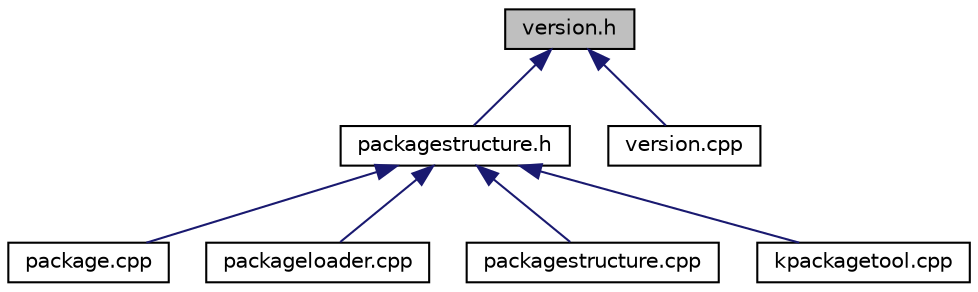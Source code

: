 digraph "version.h"
{
  edge [fontname="Helvetica",fontsize="10",labelfontname="Helvetica",labelfontsize="10"];
  node [fontname="Helvetica",fontsize="10",shape=record];
  Node3 [label="version.h",height=0.2,width=0.4,color="black", fillcolor="grey75", style="filled", fontcolor="black"];
  Node3 -> Node4 [dir="back",color="midnightblue",fontsize="10",style="solid",fontname="Helvetica"];
  Node4 [label="packagestructure.h",height=0.2,width=0.4,color="black", fillcolor="white", style="filled",URL="$packagestructure_8h_source.html"];
  Node4 -> Node5 [dir="back",color="midnightblue",fontsize="10",style="solid",fontname="Helvetica"];
  Node5 [label="package.cpp",height=0.2,width=0.4,color="black", fillcolor="white", style="filled",URL="$package_8cpp_source.html"];
  Node4 -> Node6 [dir="back",color="midnightblue",fontsize="10",style="solid",fontname="Helvetica"];
  Node6 [label="packageloader.cpp",height=0.2,width=0.4,color="black", fillcolor="white", style="filled",URL="$packageloader_8cpp_source.html"];
  Node4 -> Node7 [dir="back",color="midnightblue",fontsize="10",style="solid",fontname="Helvetica"];
  Node7 [label="packagestructure.cpp",height=0.2,width=0.4,color="black", fillcolor="white", style="filled",URL="$packagestructure_8cpp_source.html"];
  Node4 -> Node8 [dir="back",color="midnightblue",fontsize="10",style="solid",fontname="Helvetica"];
  Node8 [label="kpackagetool.cpp",height=0.2,width=0.4,color="black", fillcolor="white", style="filled",URL="$kpackagetool_8cpp_source.html"];
  Node3 -> Node9 [dir="back",color="midnightblue",fontsize="10",style="solid",fontname="Helvetica"];
  Node9 [label="version.cpp",height=0.2,width=0.4,color="black", fillcolor="white", style="filled",URL="$version_8cpp_source.html"];
}

